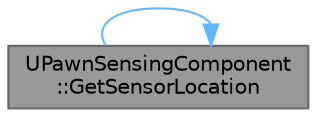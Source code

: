 digraph "UPawnSensingComponent::GetSensorLocation"
{
 // INTERACTIVE_SVG=YES
 // LATEX_PDF_SIZE
  bgcolor="transparent";
  edge [fontname=Helvetica,fontsize=10,labelfontname=Helvetica,labelfontsize=10];
  node [fontname=Helvetica,fontsize=10,shape=box,height=0.2,width=0.4];
  rankdir="LR";
  Node1 [id="Node000001",label="UPawnSensingComponent\l::GetSensorLocation",height=0.2,width=0.4,color="gray40", fillcolor="grey60", style="filled", fontcolor="black",tooltip="Get position where hearing/seeing occurs (i.e."];
  Node1 -> Node1 [id="edge1_Node000001_Node000001",color="steelblue1",style="solid",tooltip=" "];
}
